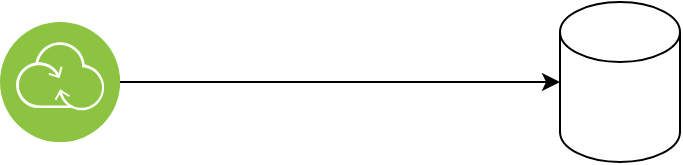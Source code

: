 <mxfile version="14.1.8" type="github"><diagram id="kCj-oTZeijkDcM65nNOO" name="Page-1"><mxGraphModel dx="1725" dy="1031" grid="1" gridSize="10" guides="1" tooltips="1" connect="1" arrows="1" fold="1" page="1" pageScale="1" pageWidth="850" pageHeight="1100" math="0" shadow="0"><root><mxCell id="0"/><mxCell id="1" parent="0"/><mxCell id="eNVLd6jnTGvfxjkwQYuK-1" value="" style="shape=cylinder3;whiteSpace=wrap;html=1;boundedLbl=1;backgroundOutline=1;size=15;" vertex="1" parent="1"><mxGeometry x="480" y="200" width="60" height="80" as="geometry"/></mxCell><mxCell id="eNVLd6jnTGvfxjkwQYuK-3" style="edgeStyle=none;rounded=0;orthogonalLoop=1;jettySize=auto;html=1;" edge="1" parent="1" source="eNVLd6jnTGvfxjkwQYuK-2" target="eNVLd6jnTGvfxjkwQYuK-1"><mxGeometry relative="1" as="geometry"/></mxCell><mxCell id="eNVLd6jnTGvfxjkwQYuK-2" value="" style="aspect=fixed;perimeter=ellipsePerimeter;html=1;align=center;shadow=0;dashed=0;fontColor=#4277BB;labelBackgroundColor=#ffffff;fontSize=12;spacingTop=3;image;image=img/lib/ibm/infrastructure/transformation_connectivity.svg;" vertex="1" parent="1"><mxGeometry x="200" y="210" width="60" height="60" as="geometry"/></mxCell></root></mxGraphModel></diagram></mxfile>